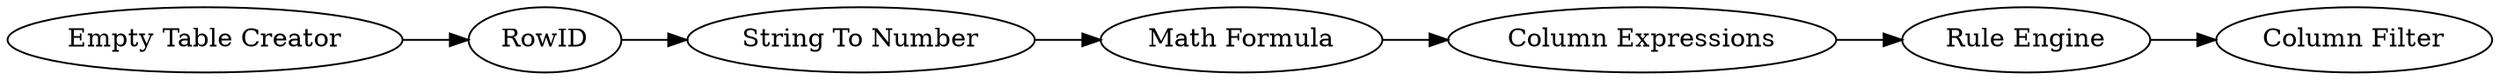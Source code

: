digraph {
	14 -> 5
	16 -> 10
	15 -> 16
	12 -> 14
	5 -> 15
	11 -> 12
	5 [label="Math Formula"]
	16 [label="Rule Engine"]
	11 [label="Empty Table Creator"]
	10 [label="Column Filter"]
	15 [label="Column Expressions"]
	14 [label="String To Number"]
	12 [label=RowID]
	rankdir=LR
}
